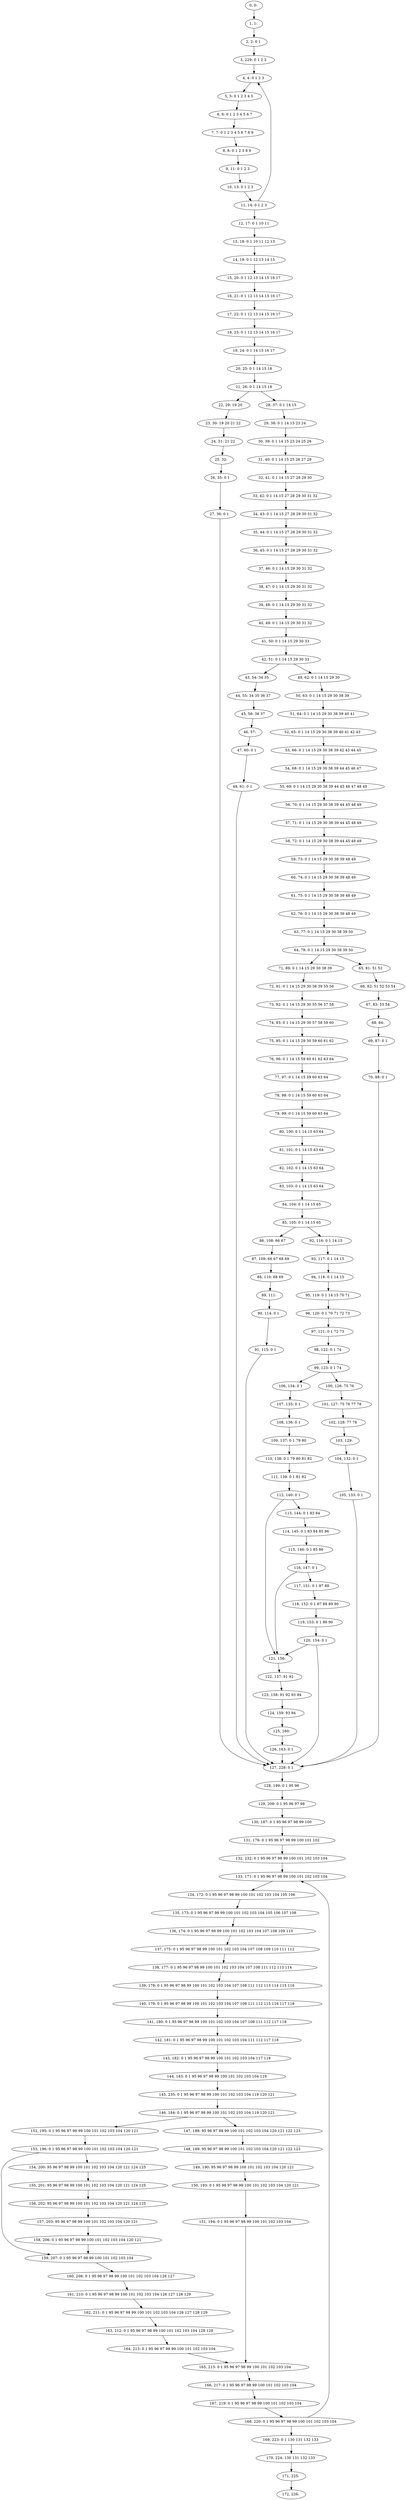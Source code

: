 digraph G {
0[label="0, 0: "];
1[label="1, 1: "];
2[label="2, 2: 0 1 "];
3[label="3, 229: 0 1 2 3 "];
4[label="4, 4: 0 1 2 3 "];
5[label="5, 5: 0 1 2 3 4 5 "];
6[label="6, 6: 0 1 2 3 4 5 6 7 "];
7[label="7, 7: 0 1 2 3 4 5 6 7 8 9 "];
8[label="8, 8: 0 1 2 3 8 9 "];
9[label="9, 11: 0 1 2 3 "];
10[label="10, 13: 0 1 2 3 "];
11[label="11, 14: 0 1 2 3 "];
12[label="12, 17: 0 1 10 11 "];
13[label="13, 18: 0 1 10 11 12 13 "];
14[label="14, 19: 0 1 12 13 14 15 "];
15[label="15, 20: 0 1 12 13 14 15 16 17 "];
16[label="16, 21: 0 1 12 13 14 15 16 17 "];
17[label="17, 22: 0 1 12 13 14 15 16 17 "];
18[label="18, 23: 0 1 12 13 14 15 16 17 "];
19[label="19, 24: 0 1 14 15 16 17 "];
20[label="20, 25: 0 1 14 15 18 "];
21[label="21, 26: 0 1 14 15 18 "];
22[label="22, 29: 19 20 "];
23[label="23, 30: 19 20 21 22 "];
24[label="24, 31: 21 22 "];
25[label="25, 32: "];
26[label="26, 35: 0 1 "];
27[label="27, 36: 0 1 "];
28[label="28, 37: 0 1 14 15 "];
29[label="29, 38: 0 1 14 15 23 24 "];
30[label="30, 39: 0 1 14 15 23 24 25 26 "];
31[label="31, 40: 0 1 14 15 25 26 27 28 "];
32[label="32, 41: 0 1 14 15 27 28 29 30 "];
33[label="33, 42: 0 1 14 15 27 28 29 30 31 32 "];
34[label="34, 43: 0 1 14 15 27 28 29 30 31 32 "];
35[label="35, 44: 0 1 14 15 27 28 29 30 31 32 "];
36[label="36, 45: 0 1 14 15 27 28 29 30 31 32 "];
37[label="37, 46: 0 1 14 15 29 30 31 32 "];
38[label="38, 47: 0 1 14 15 29 30 31 32 "];
39[label="39, 48: 0 1 14 15 29 30 31 32 "];
40[label="40, 49: 0 1 14 15 29 30 31 32 "];
41[label="41, 50: 0 1 14 15 29 30 33 "];
42[label="42, 51: 0 1 14 15 29 30 33 "];
43[label="43, 54: 34 35 "];
44[label="44, 55: 34 35 36 37 "];
45[label="45, 56: 36 37 "];
46[label="46, 57: "];
47[label="47, 60: 0 1 "];
48[label="48, 61: 0 1 "];
49[label="49, 62: 0 1 14 15 29 30 "];
50[label="50, 63: 0 1 14 15 29 30 38 39 "];
51[label="51, 64: 0 1 14 15 29 30 38 39 40 41 "];
52[label="52, 65: 0 1 14 15 29 30 38 39 40 41 42 43 "];
53[label="53, 66: 0 1 14 15 29 30 38 39 42 43 44 45 "];
54[label="54, 68: 0 1 14 15 29 30 38 39 44 45 46 47 "];
55[label="55, 69: 0 1 14 15 29 30 38 39 44 45 46 47 48 49 "];
56[label="56, 70: 0 1 14 15 29 30 38 39 44 45 48 49 "];
57[label="57, 71: 0 1 14 15 29 30 38 39 44 45 48 49 "];
58[label="58, 72: 0 1 14 15 29 30 38 39 44 45 48 49 "];
59[label="59, 73: 0 1 14 15 29 30 38 39 48 49 "];
60[label="60, 74: 0 1 14 15 29 30 38 39 48 49 "];
61[label="61, 75: 0 1 14 15 29 30 38 39 48 49 "];
62[label="62, 76: 0 1 14 15 29 30 38 39 48 49 "];
63[label="63, 77: 0 1 14 15 29 30 38 39 50 "];
64[label="64, 78: 0 1 14 15 29 30 38 39 50 "];
65[label="65, 81: 51 52 "];
66[label="66, 82: 51 52 53 54 "];
67[label="67, 83: 53 54 "];
68[label="68, 84: "];
69[label="69, 87: 0 1 "];
70[label="70, 88: 0 1 "];
71[label="71, 89: 0 1 14 15 29 30 38 39 "];
72[label="72, 91: 0 1 14 15 29 30 38 39 55 56 "];
73[label="73, 92: 0 1 14 15 29 30 55 56 57 58 "];
74[label="74, 93: 0 1 14 15 29 30 57 58 59 60 "];
75[label="75, 95: 0 1 14 15 29 30 59 60 61 62 "];
76[label="76, 96: 0 1 14 15 59 60 61 62 63 64 "];
77[label="77, 97: 0 1 14 15 59 60 63 64 "];
78[label="78, 98: 0 1 14 15 59 60 63 64 "];
79[label="79, 99: 0 1 14 15 59 60 63 64 "];
80[label="80, 100: 0 1 14 15 63 64 "];
81[label="81, 101: 0 1 14 15 63 64 "];
82[label="82, 102: 0 1 14 15 63 64 "];
83[label="83, 103: 0 1 14 15 63 64 "];
84[label="84, 104: 0 1 14 15 65 "];
85[label="85, 105: 0 1 14 15 65 "];
86[label="86, 108: 66 67 "];
87[label="87, 109: 66 67 68 69 "];
88[label="88, 110: 68 69 "];
89[label="89, 111: "];
90[label="90, 114: 0 1 "];
91[label="91, 115: 0 1 "];
92[label="92, 116: 0 1 14 15 "];
93[label="93, 117: 0 1 14 15 "];
94[label="94, 118: 0 1 14 15 "];
95[label="95, 119: 0 1 14 15 70 71 "];
96[label="96, 120: 0 1 70 71 72 73 "];
97[label="97, 121: 0 1 72 73 "];
98[label="98, 122: 0 1 74 "];
99[label="99, 123: 0 1 74 "];
100[label="100, 126: 75 76 "];
101[label="101, 127: 75 76 77 78 "];
102[label="102, 128: 77 78 "];
103[label="103, 129: "];
104[label="104, 132: 0 1 "];
105[label="105, 133: 0 1 "];
106[label="106, 134: 0 1 "];
107[label="107, 135: 0 1 "];
108[label="108, 136: 0 1 "];
109[label="109, 137: 0 1 79 80 "];
110[label="110, 138: 0 1 79 80 81 82 "];
111[label="111, 139: 0 1 81 82 "];
112[label="112, 140: 0 1 "];
113[label="113, 144: 0 1 83 84 "];
114[label="114, 145: 0 1 83 84 85 86 "];
115[label="115, 146: 0 1 85 86 "];
116[label="116, 147: 0 1 "];
117[label="117, 151: 0 1 87 88 "];
118[label="118, 152: 0 1 87 88 89 90 "];
119[label="119, 153: 0 1 89 90 "];
120[label="120, 154: 0 1 "];
121[label="121, 156: "];
122[label="122, 157: 91 92 "];
123[label="123, 158: 91 92 93 94 "];
124[label="124, 159: 93 94 "];
125[label="125, 160: "];
126[label="126, 163: 0 1 "];
127[label="127, 228: 0 1 "];
128[label="128, 199: 0 1 95 96 "];
129[label="129, 209: 0 1 95 96 97 98 "];
130[label="130, 187: 0 1 95 96 97 98 99 100 "];
131[label="131, 176: 0 1 95 96 97 98 99 100 101 102 "];
132[label="132, 232: 0 1 95 96 97 98 99 100 101 102 103 104 "];
133[label="133, 171: 0 1 95 96 97 98 99 100 101 102 103 104 "];
134[label="134, 172: 0 1 95 96 97 98 99 100 101 102 103 104 105 106 "];
135[label="135, 173: 0 1 95 96 97 98 99 100 101 102 103 104 105 106 107 108 "];
136[label="136, 174: 0 1 95 96 97 98 99 100 101 102 103 104 107 108 109 110 "];
137[label="137, 175: 0 1 95 96 97 98 99 100 101 102 103 104 107 108 109 110 111 112 "];
138[label="138, 177: 0 1 95 96 97 98 99 100 101 102 103 104 107 108 111 112 113 114 "];
139[label="139, 178: 0 1 95 96 97 98 99 100 101 102 103 104 107 108 111 112 113 114 115 116 "];
140[label="140, 179: 0 1 95 96 97 98 99 100 101 102 103 104 107 108 111 112 115 116 117 118 "];
141[label="141, 180: 0 1 95 96 97 98 99 100 101 102 103 104 107 108 111 112 117 118 "];
142[label="142, 181: 0 1 95 96 97 98 99 100 101 102 103 104 111 112 117 118 "];
143[label="143, 182: 0 1 95 96 97 98 99 100 101 102 103 104 117 118 "];
144[label="144, 183: 0 1 95 96 97 98 99 100 101 102 103 104 119 "];
145[label="145, 235: 0 1 95 96 97 98 99 100 101 102 103 104 119 120 121 "];
146[label="146, 184: 0 1 95 96 97 98 99 100 101 102 103 104 119 120 121 "];
147[label="147, 188: 95 96 97 98 99 100 101 102 103 104 120 121 122 123 "];
148[label="148, 189: 95 96 97 98 99 100 101 102 103 104 120 121 122 123 "];
149[label="149, 190: 95 96 97 98 99 100 101 102 103 104 120 121 "];
150[label="150, 193: 0 1 95 96 97 98 99 100 101 102 103 104 120 121 "];
151[label="151, 194: 0 1 95 96 97 98 99 100 101 102 103 104 "];
152[label="152, 195: 0 1 95 96 97 98 99 100 101 102 103 104 120 121 "];
153[label="153, 196: 0 1 95 96 97 98 99 100 101 102 103 104 120 121 "];
154[label="154, 200: 95 96 97 98 99 100 101 102 103 104 120 121 124 125 "];
155[label="155, 201: 95 96 97 98 99 100 101 102 103 104 120 121 124 125 "];
156[label="156, 202: 95 96 97 98 99 100 101 102 103 104 120 121 124 125 "];
157[label="157, 203: 95 96 97 98 99 100 101 102 103 104 120 121 "];
158[label="158, 206: 0 1 95 96 97 98 99 100 101 102 103 104 120 121 "];
159[label="159, 207: 0 1 95 96 97 98 99 100 101 102 103 104 "];
160[label="160, 208: 0 1 95 96 97 98 99 100 101 102 103 104 126 127 "];
161[label="161, 210: 0 1 95 96 97 98 99 100 101 102 103 104 126 127 128 129 "];
162[label="162, 211: 0 1 95 96 97 98 99 100 101 102 103 104 126 127 128 129 "];
163[label="163, 212: 0 1 95 96 97 98 99 100 101 102 103 104 128 129 "];
164[label="164, 213: 0 1 95 96 97 98 99 100 101 102 103 104 "];
165[label="165, 215: 0 1 95 96 97 98 99 100 101 102 103 104 "];
166[label="166, 217: 0 1 95 96 97 98 99 100 101 102 103 104 "];
167[label="167, 219: 0 1 95 96 97 98 99 100 101 102 103 104 "];
168[label="168, 220: 0 1 95 96 97 98 99 100 101 102 103 104 "];
169[label="169, 223: 0 1 130 131 132 133 "];
170[label="170, 224: 130 131 132 133 "];
171[label="171, 225: "];
172[label="172, 226: "];
0->1 ;
1->2 ;
2->3 ;
3->4 ;
4->5 ;
5->6 ;
6->7 ;
7->8 ;
8->9 ;
9->10 ;
10->11 ;
11->12 ;
11->4 ;
12->13 ;
13->14 ;
14->15 ;
15->16 ;
16->17 ;
17->18 ;
18->19 ;
19->20 ;
20->21 ;
21->22 ;
21->28 ;
22->23 ;
23->24 ;
24->25 ;
25->26 ;
26->27 ;
27->127 ;
28->29 ;
29->30 ;
30->31 ;
31->32 ;
32->33 ;
33->34 ;
34->35 ;
35->36 ;
36->37 ;
37->38 ;
38->39 ;
39->40 ;
40->41 ;
41->42 ;
42->43 ;
42->49 ;
43->44 ;
44->45 ;
45->46 ;
46->47 ;
47->48 ;
48->127 ;
49->50 ;
50->51 ;
51->52 ;
52->53 ;
53->54 ;
54->55 ;
55->56 ;
56->57 ;
57->58 ;
58->59 ;
59->60 ;
60->61 ;
61->62 ;
62->63 ;
63->64 ;
64->65 ;
64->71 ;
65->66 ;
66->67 ;
67->68 ;
68->69 ;
69->70 ;
70->127 ;
71->72 ;
72->73 ;
73->74 ;
74->75 ;
75->76 ;
76->77 ;
77->78 ;
78->79 ;
79->80 ;
80->81 ;
81->82 ;
82->83 ;
83->84 ;
84->85 ;
85->86 ;
85->92 ;
86->87 ;
87->88 ;
88->89 ;
89->90 ;
90->91 ;
91->127 ;
92->93 ;
93->94 ;
94->95 ;
95->96 ;
96->97 ;
97->98 ;
98->99 ;
99->100 ;
99->106 ;
100->101 ;
101->102 ;
102->103 ;
103->104 ;
104->105 ;
105->127 ;
106->107 ;
107->108 ;
108->109 ;
109->110 ;
110->111 ;
111->112 ;
112->113 ;
112->121 ;
113->114 ;
114->115 ;
115->116 ;
116->117 ;
116->121 ;
117->118 ;
118->119 ;
119->120 ;
120->121 ;
120->127 ;
121->122 ;
122->123 ;
123->124 ;
124->125 ;
125->126 ;
126->127 ;
127->128 ;
128->129 ;
129->130 ;
130->131 ;
131->132 ;
132->133 ;
133->134 ;
134->135 ;
135->136 ;
136->137 ;
137->138 ;
138->139 ;
139->140 ;
140->141 ;
141->142 ;
142->143 ;
143->144 ;
144->145 ;
145->146 ;
146->147 ;
146->152 ;
147->148 ;
148->149 ;
149->150 ;
150->151 ;
151->165 ;
152->153 ;
153->154 ;
153->159 ;
154->155 ;
155->156 ;
156->157 ;
157->158 ;
158->159 ;
159->160 ;
160->161 ;
161->162 ;
162->163 ;
163->164 ;
164->165 ;
165->166 ;
166->167 ;
167->168 ;
168->169 ;
168->133 ;
169->170 ;
170->171 ;
171->172 ;
}
